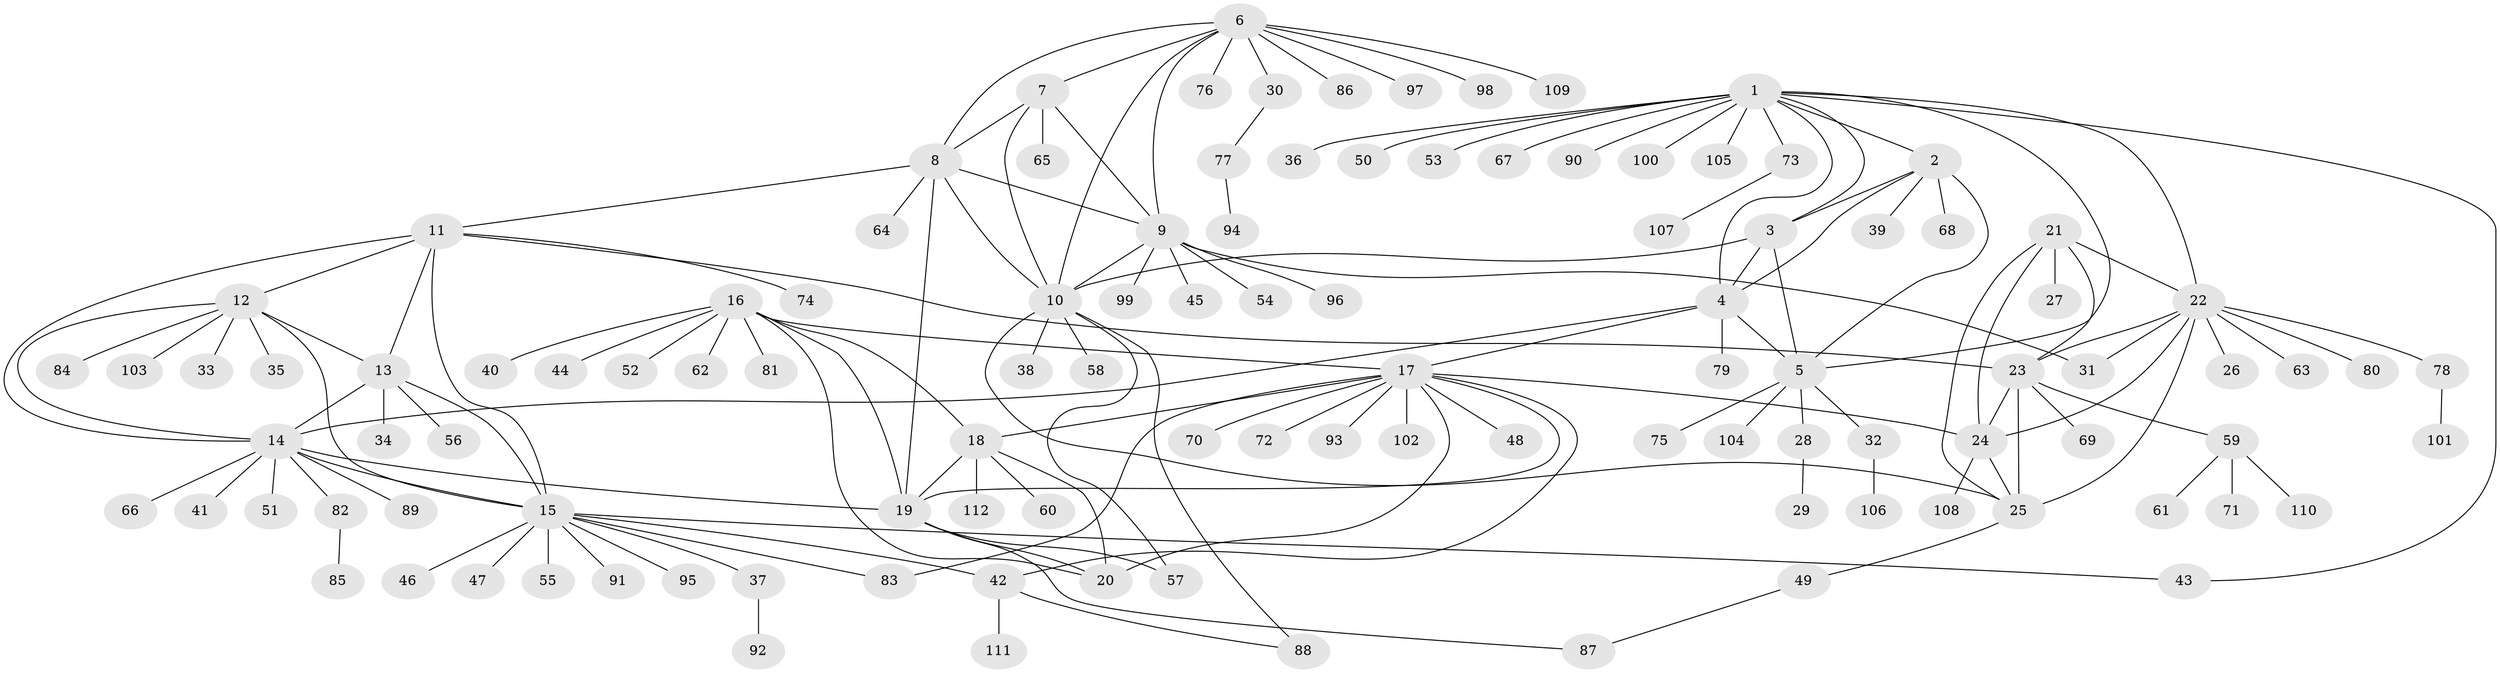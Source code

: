 // coarse degree distribution, {12: 0.022727272727272728, 6: 0.022727272727272728, 5: 0.045454545454545456, 10: 0.011363636363636364, 11: 0.022727272727272728, 7: 0.022727272727272728, 8: 0.022727272727272728, 9: 0.03409090909090909, 4: 0.03409090909090909, 1: 0.6590909090909091, 2: 0.09090909090909091, 3: 0.011363636363636364}
// Generated by graph-tools (version 1.1) at 2025/42/03/06/25 10:42:12]
// undirected, 112 vertices, 154 edges
graph export_dot {
graph [start="1"]
  node [color=gray90,style=filled];
  1;
  2;
  3;
  4;
  5;
  6;
  7;
  8;
  9;
  10;
  11;
  12;
  13;
  14;
  15;
  16;
  17;
  18;
  19;
  20;
  21;
  22;
  23;
  24;
  25;
  26;
  27;
  28;
  29;
  30;
  31;
  32;
  33;
  34;
  35;
  36;
  37;
  38;
  39;
  40;
  41;
  42;
  43;
  44;
  45;
  46;
  47;
  48;
  49;
  50;
  51;
  52;
  53;
  54;
  55;
  56;
  57;
  58;
  59;
  60;
  61;
  62;
  63;
  64;
  65;
  66;
  67;
  68;
  69;
  70;
  71;
  72;
  73;
  74;
  75;
  76;
  77;
  78;
  79;
  80;
  81;
  82;
  83;
  84;
  85;
  86;
  87;
  88;
  89;
  90;
  91;
  92;
  93;
  94;
  95;
  96;
  97;
  98;
  99;
  100;
  101;
  102;
  103;
  104;
  105;
  106;
  107;
  108;
  109;
  110;
  111;
  112;
  1 -- 2;
  1 -- 3;
  1 -- 4;
  1 -- 5;
  1 -- 22;
  1 -- 36;
  1 -- 43;
  1 -- 50;
  1 -- 53;
  1 -- 67;
  1 -- 73;
  1 -- 90;
  1 -- 100;
  1 -- 105;
  2 -- 3;
  2 -- 4;
  2 -- 5;
  2 -- 39;
  2 -- 68;
  3 -- 4;
  3 -- 5;
  3 -- 10;
  4 -- 5;
  4 -- 14;
  4 -- 17;
  4 -- 79;
  5 -- 28;
  5 -- 32;
  5 -- 75;
  5 -- 104;
  6 -- 7;
  6 -- 8;
  6 -- 9;
  6 -- 10;
  6 -- 30;
  6 -- 76;
  6 -- 86;
  6 -- 97;
  6 -- 98;
  6 -- 109;
  7 -- 8;
  7 -- 9;
  7 -- 10;
  7 -- 65;
  8 -- 9;
  8 -- 10;
  8 -- 11;
  8 -- 19;
  8 -- 64;
  9 -- 10;
  9 -- 31;
  9 -- 45;
  9 -- 54;
  9 -- 96;
  9 -- 99;
  10 -- 25;
  10 -- 38;
  10 -- 57;
  10 -- 58;
  10 -- 88;
  11 -- 12;
  11 -- 13;
  11 -- 14;
  11 -- 15;
  11 -- 23;
  11 -- 74;
  12 -- 13;
  12 -- 14;
  12 -- 15;
  12 -- 33;
  12 -- 35;
  12 -- 84;
  12 -- 103;
  13 -- 14;
  13 -- 15;
  13 -- 34;
  13 -- 56;
  14 -- 15;
  14 -- 19;
  14 -- 41;
  14 -- 51;
  14 -- 66;
  14 -- 82;
  14 -- 89;
  15 -- 37;
  15 -- 42;
  15 -- 43;
  15 -- 46;
  15 -- 47;
  15 -- 55;
  15 -- 83;
  15 -- 91;
  15 -- 95;
  16 -- 17;
  16 -- 18;
  16 -- 19;
  16 -- 20;
  16 -- 40;
  16 -- 44;
  16 -- 52;
  16 -- 62;
  16 -- 81;
  17 -- 18;
  17 -- 19;
  17 -- 20;
  17 -- 24;
  17 -- 42;
  17 -- 48;
  17 -- 70;
  17 -- 72;
  17 -- 83;
  17 -- 93;
  17 -- 102;
  18 -- 19;
  18 -- 20;
  18 -- 60;
  18 -- 112;
  19 -- 20;
  19 -- 57;
  19 -- 87;
  21 -- 22;
  21 -- 23;
  21 -- 24;
  21 -- 25;
  21 -- 27;
  22 -- 23;
  22 -- 24;
  22 -- 25;
  22 -- 26;
  22 -- 31;
  22 -- 63;
  22 -- 78;
  22 -- 80;
  23 -- 24;
  23 -- 25;
  23 -- 59;
  23 -- 69;
  24 -- 25;
  24 -- 108;
  25 -- 49;
  28 -- 29;
  30 -- 77;
  32 -- 106;
  37 -- 92;
  42 -- 88;
  42 -- 111;
  49 -- 87;
  59 -- 61;
  59 -- 71;
  59 -- 110;
  73 -- 107;
  77 -- 94;
  78 -- 101;
  82 -- 85;
}
